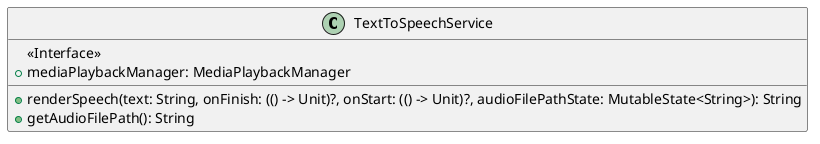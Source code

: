 @startuml
class TextToSpeechService {
    <<Interface>>
    + mediaPlaybackManager: MediaPlaybackManager
    + renderSpeech(text: String, onFinish: (() -> Unit)?, onStart: (() -> Unit)?, audioFilePathState: MutableState<String>): String
    + getAudioFilePath(): String
}
@enduml
